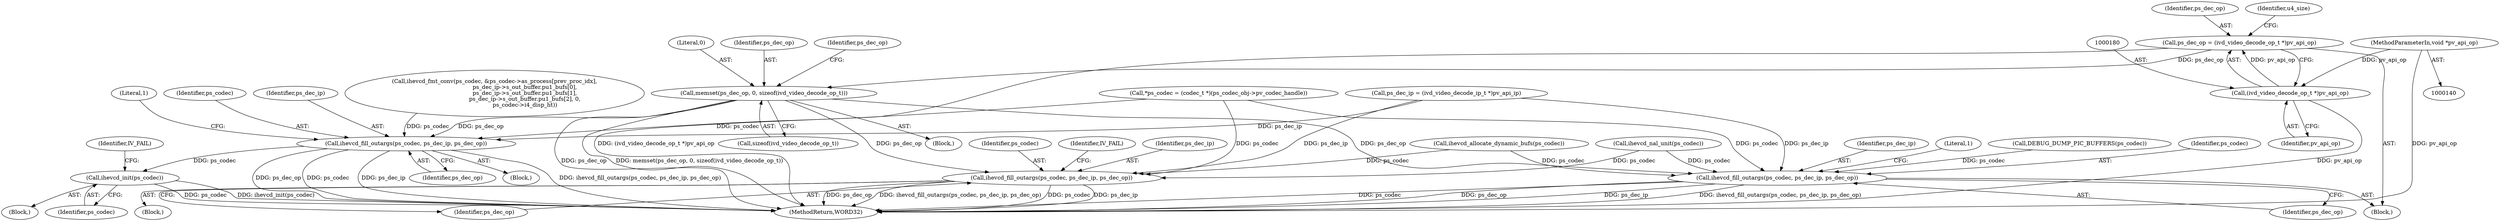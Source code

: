 digraph "0_Android_a33f6725d7e9f92330f995ce2dcf4faa33f6433f@API" {
"1000189" [label="(Call,memset(ps_dec_op, 0, sizeof(ivd_video_decode_op_t)))"];
"1000177" [label="(Call,ps_dec_op = (ivd_video_decode_op_t *)pv_api_op)"];
"1000179" [label="(Call,(ivd_video_decode_op_t *)pv_api_op)"];
"1000143" [label="(MethodParameterIn,void *pv_api_op)"];
"1000588" [label="(Call,ihevcd_fill_outargs(ps_codec, ps_dec_ip, ps_dec_op))"];
"1000681" [label="(Call,ihevcd_init(ps_codec))"];
"1001231" [label="(Call,ihevcd_fill_outargs(ps_codec, ps_dec_ip, ps_dec_op))"];
"1001823" [label="(Call,ihevcd_fill_outargs(ps_codec, ps_dec_ip, ps_dec_op))"];
"1000589" [label="(Identifier,ps_codec)"];
"1000590" [label="(Identifier,ps_dec_ip)"];
"1000177" [label="(Call,ps_dec_op = (ivd_video_decode_op_t *)pv_api_op)"];
"1001826" [label="(Identifier,ps_dec_op)"];
"1000181" [label="(Identifier,pv_api_op)"];
"1001232" [label="(Identifier,ps_codec)"];
"1000190" [label="(Identifier,ps_dec_op)"];
"1001231" [label="(Call,ihevcd_fill_outargs(ps_codec, ps_dec_ip, ps_dec_op))"];
"1000144" [label="(Block,)"];
"1001186" [label="(Call,ihevcd_allocate_dynamic_bufs(ps_codec))"];
"1001817" [label="(Call,DEBUG_DUMP_PIC_BUFFERS(ps_codec))"];
"1000150" [label="(Call,*ps_codec = (codec_t *)(ps_codec_obj->pv_codec_handle))"];
"1001233" [label="(Identifier,ps_dec_ip)"];
"1000591" [label="(Identifier,ps_dec_op)"];
"1001824" [label="(Identifier,ps_codec)"];
"1000179" [label="(Call,(ivd_video_decode_op_t *)pv_api_op)"];
"1001225" [label="(Block,)"];
"1000545" [label="(Call,ihevcd_fmt_conv(ps_codec, &ps_codec->as_process[prev_proc_idx],\n                                  ps_dec_ip->s_out_buffer.pu1_bufs[0],\n                                  ps_dec_ip->s_out_buffer.pu1_bufs[1],\n                                  ps_dec_ip->s_out_buffer.pu1_bufs[2], 0,\n                                  ps_codec->i4_disp_ht))"];
"1000172" [label="(Call,ps_dec_ip = (ivd_video_decode_ip_t *)pv_api_ip)"];
"1000680" [label="(Block,)"];
"1000189" [label="(Call,memset(ps_dec_op, 0, sizeof(ivd_video_decode_op_t)))"];
"1000192" [label="(Call,sizeof(ivd_video_decode_op_t))"];
"1000684" [label="(Identifier,IV_FAIL)"];
"1000182" [label="(Block,)"];
"1000196" [label="(Identifier,ps_dec_op)"];
"1000594" [label="(Literal,1)"];
"1000681" [label="(Call,ihevcd_init(ps_codec))"];
"1001906" [label="(MethodReturn,WORD32)"];
"1001234" [label="(Identifier,ps_dec_op)"];
"1000143" [label="(MethodParameterIn,void *pv_api_op)"];
"1001823" [label="(Call,ihevcd_fill_outargs(ps_codec, ps_dec_ip, ps_dec_op))"];
"1000588" [label="(Call,ihevcd_fill_outargs(ps_codec, ps_dec_ip, ps_dec_op))"];
"1000682" [label="(Identifier,ps_codec)"];
"1000178" [label="(Identifier,ps_dec_op)"];
"1001825" [label="(Identifier,ps_dec_ip)"];
"1000185" [label="(Identifier,u4_size)"];
"1000471" [label="(Block,)"];
"1001829" [label="(Literal,1)"];
"1000191" [label="(Literal,0)"];
"1001236" [label="(Identifier,IV_FAIL)"];
"1000974" [label="(Call,ihevcd_nal_unit(ps_codec))"];
"1000189" -> "1000182"  [label="AST: "];
"1000189" -> "1000192"  [label="CFG: "];
"1000190" -> "1000189"  [label="AST: "];
"1000191" -> "1000189"  [label="AST: "];
"1000192" -> "1000189"  [label="AST: "];
"1000196" -> "1000189"  [label="CFG: "];
"1000189" -> "1001906"  [label="DDG: ps_dec_op"];
"1000189" -> "1001906"  [label="DDG: memset(ps_dec_op, 0, sizeof(ivd_video_decode_op_t))"];
"1000177" -> "1000189"  [label="DDG: ps_dec_op"];
"1000189" -> "1000588"  [label="DDG: ps_dec_op"];
"1000189" -> "1001231"  [label="DDG: ps_dec_op"];
"1000189" -> "1001823"  [label="DDG: ps_dec_op"];
"1000177" -> "1000144"  [label="AST: "];
"1000177" -> "1000179"  [label="CFG: "];
"1000178" -> "1000177"  [label="AST: "];
"1000179" -> "1000177"  [label="AST: "];
"1000185" -> "1000177"  [label="CFG: "];
"1000177" -> "1001906"  [label="DDG: (ivd_video_decode_op_t *)pv_api_op"];
"1000179" -> "1000177"  [label="DDG: pv_api_op"];
"1000179" -> "1000181"  [label="CFG: "];
"1000180" -> "1000179"  [label="AST: "];
"1000181" -> "1000179"  [label="AST: "];
"1000179" -> "1001906"  [label="DDG: pv_api_op"];
"1000143" -> "1000179"  [label="DDG: pv_api_op"];
"1000143" -> "1000140"  [label="AST: "];
"1000143" -> "1001906"  [label="DDG: pv_api_op"];
"1000588" -> "1000471"  [label="AST: "];
"1000588" -> "1000591"  [label="CFG: "];
"1000589" -> "1000588"  [label="AST: "];
"1000590" -> "1000588"  [label="AST: "];
"1000591" -> "1000588"  [label="AST: "];
"1000594" -> "1000588"  [label="CFG: "];
"1000588" -> "1001906"  [label="DDG: ps_codec"];
"1000588" -> "1001906"  [label="DDG: ps_dec_ip"];
"1000588" -> "1001906"  [label="DDG: ihevcd_fill_outargs(ps_codec, ps_dec_ip, ps_dec_op)"];
"1000588" -> "1001906"  [label="DDG: ps_dec_op"];
"1000150" -> "1000588"  [label="DDG: ps_codec"];
"1000545" -> "1000588"  [label="DDG: ps_codec"];
"1000172" -> "1000588"  [label="DDG: ps_dec_ip"];
"1000588" -> "1000681"  [label="DDG: ps_codec"];
"1000681" -> "1000680"  [label="AST: "];
"1000681" -> "1000682"  [label="CFG: "];
"1000682" -> "1000681"  [label="AST: "];
"1000684" -> "1000681"  [label="CFG: "];
"1000681" -> "1001906"  [label="DDG: ihevcd_init(ps_codec)"];
"1000681" -> "1001906"  [label="DDG: ps_codec"];
"1001231" -> "1001225"  [label="AST: "];
"1001231" -> "1001234"  [label="CFG: "];
"1001232" -> "1001231"  [label="AST: "];
"1001233" -> "1001231"  [label="AST: "];
"1001234" -> "1001231"  [label="AST: "];
"1001236" -> "1001231"  [label="CFG: "];
"1001231" -> "1001906"  [label="DDG: ps_codec"];
"1001231" -> "1001906"  [label="DDG: ps_dec_ip"];
"1001231" -> "1001906"  [label="DDG: ps_dec_op"];
"1001231" -> "1001906"  [label="DDG: ihevcd_fill_outargs(ps_codec, ps_dec_ip, ps_dec_op)"];
"1000150" -> "1001231"  [label="DDG: ps_codec"];
"1000974" -> "1001231"  [label="DDG: ps_codec"];
"1001186" -> "1001231"  [label="DDG: ps_codec"];
"1000172" -> "1001231"  [label="DDG: ps_dec_ip"];
"1001823" -> "1000144"  [label="AST: "];
"1001823" -> "1001826"  [label="CFG: "];
"1001824" -> "1001823"  [label="AST: "];
"1001825" -> "1001823"  [label="AST: "];
"1001826" -> "1001823"  [label="AST: "];
"1001829" -> "1001823"  [label="CFG: "];
"1001823" -> "1001906"  [label="DDG: ps_dec_ip"];
"1001823" -> "1001906"  [label="DDG: ihevcd_fill_outargs(ps_codec, ps_dec_ip, ps_dec_op)"];
"1001823" -> "1001906"  [label="DDG: ps_codec"];
"1001823" -> "1001906"  [label="DDG: ps_dec_op"];
"1000150" -> "1001823"  [label="DDG: ps_codec"];
"1000974" -> "1001823"  [label="DDG: ps_codec"];
"1001817" -> "1001823"  [label="DDG: ps_codec"];
"1001186" -> "1001823"  [label="DDG: ps_codec"];
"1000172" -> "1001823"  [label="DDG: ps_dec_ip"];
}
